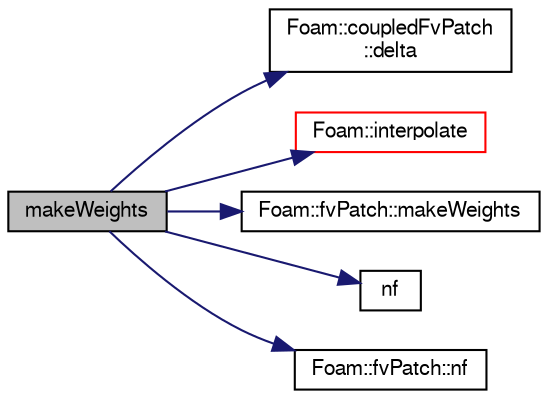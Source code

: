 digraph "makeWeights"
{
  bgcolor="transparent";
  edge [fontname="FreeSans",fontsize="10",labelfontname="FreeSans",labelfontsize="10"];
  node [fontname="FreeSans",fontsize="10",shape=record];
  rankdir="LR";
  Node1 [label="makeWeights",height=0.2,width=0.4,color="black", fillcolor="grey75", style="filled" fontcolor="black"];
  Node1 -> Node2 [color="midnightblue",fontsize="10",style="solid",fontname="FreeSans"];
  Node2 [label="Foam::coupledFvPatch\l::delta",height=0.2,width=0.4,color="black",URL="$a00397.html#af28a1b7920549c636b63713ee2365216",tooltip="Return delta (P to N) vectors across coupled patch. "];
  Node1 -> Node3 [color="midnightblue",fontsize="10",style="solid",fontname="FreeSans"];
  Node3 [label="Foam::interpolate",height=0.2,width=0.4,color="red",URL="$a10237.html#aba5fff183ec42758b0944abeabec41ea"];
  Node1 -> Node4 [color="midnightblue",fontsize="10",style="solid",fontname="FreeSans"];
  Node4 [label="Foam::fvPatch::makeWeights",height=0.2,width=0.4,color="black",URL="$a00860.html#a6e8461e70d8bb85a22df5d8266daaa55",tooltip="Make patch weighting factors. "];
  Node1 -> Node5 [color="midnightblue",fontsize="10",style="solid",fontname="FreeSans"];
  Node5 [label="nf",height=0.2,width=0.4,color="black",URL="$a02962.html#a8f9be7a785c8c264afd9b0e4285bba2c"];
  Node1 -> Node6 [color="midnightblue",fontsize="10",style="solid",fontname="FreeSans"];
  Node6 [label="Foam::fvPatch::nf",height=0.2,width=0.4,color="black",URL="$a00860.html#a5e1df4e003aec722f4140ede3027f6c8",tooltip="Return face normals. "];
}
